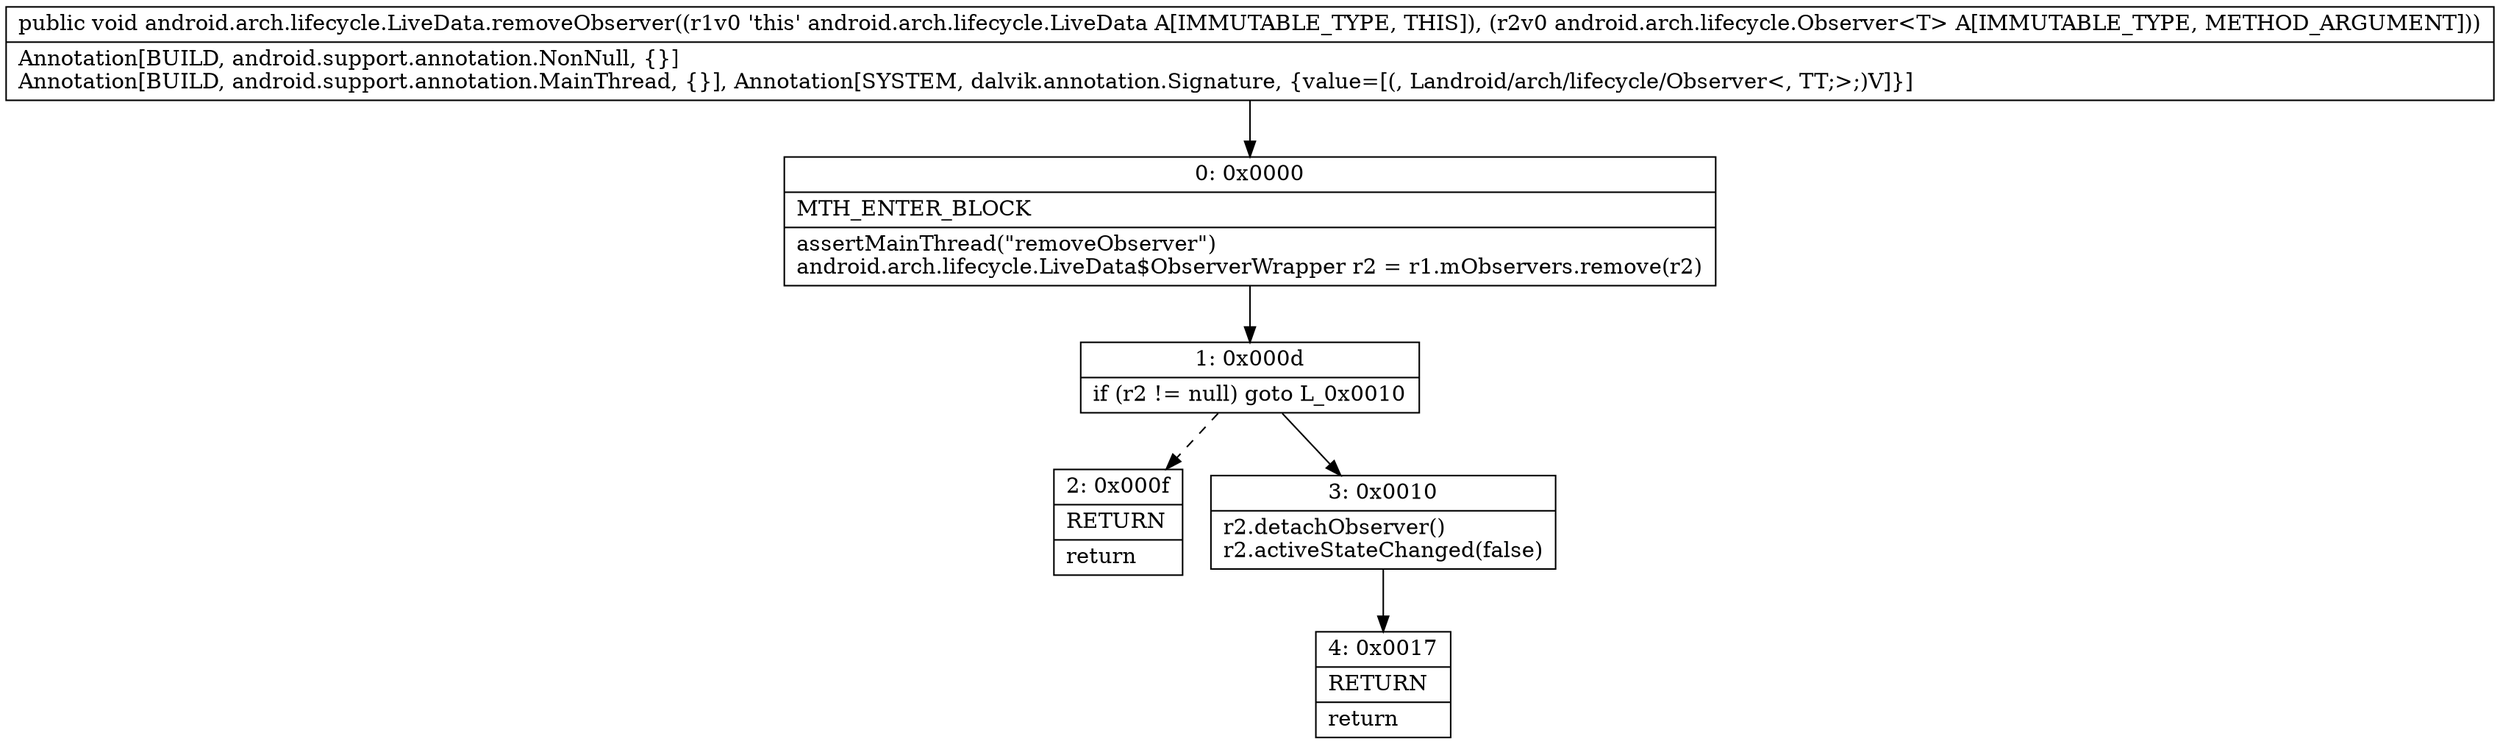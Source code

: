 digraph "CFG forandroid.arch.lifecycle.LiveData.removeObserver(Landroid\/arch\/lifecycle\/Observer;)V" {
Node_0 [shape=record,label="{0\:\ 0x0000|MTH_ENTER_BLOCK\l|assertMainThread(\"removeObserver\")\landroid.arch.lifecycle.LiveData$ObserverWrapper r2 = r1.mObservers.remove(r2)\l}"];
Node_1 [shape=record,label="{1\:\ 0x000d|if (r2 != null) goto L_0x0010\l}"];
Node_2 [shape=record,label="{2\:\ 0x000f|RETURN\l|return\l}"];
Node_3 [shape=record,label="{3\:\ 0x0010|r2.detachObserver()\lr2.activeStateChanged(false)\l}"];
Node_4 [shape=record,label="{4\:\ 0x0017|RETURN\l|return\l}"];
MethodNode[shape=record,label="{public void android.arch.lifecycle.LiveData.removeObserver((r1v0 'this' android.arch.lifecycle.LiveData A[IMMUTABLE_TYPE, THIS]), (r2v0 android.arch.lifecycle.Observer\<T\> A[IMMUTABLE_TYPE, METHOD_ARGUMENT]))  | Annotation[BUILD, android.support.annotation.NonNull, \{\}]\lAnnotation[BUILD, android.support.annotation.MainThread, \{\}], Annotation[SYSTEM, dalvik.annotation.Signature, \{value=[(, Landroid\/arch\/lifecycle\/Observer\<, TT;\>;)V]\}]\l}"];
MethodNode -> Node_0;
Node_0 -> Node_1;
Node_1 -> Node_2[style=dashed];
Node_1 -> Node_3;
Node_3 -> Node_4;
}

